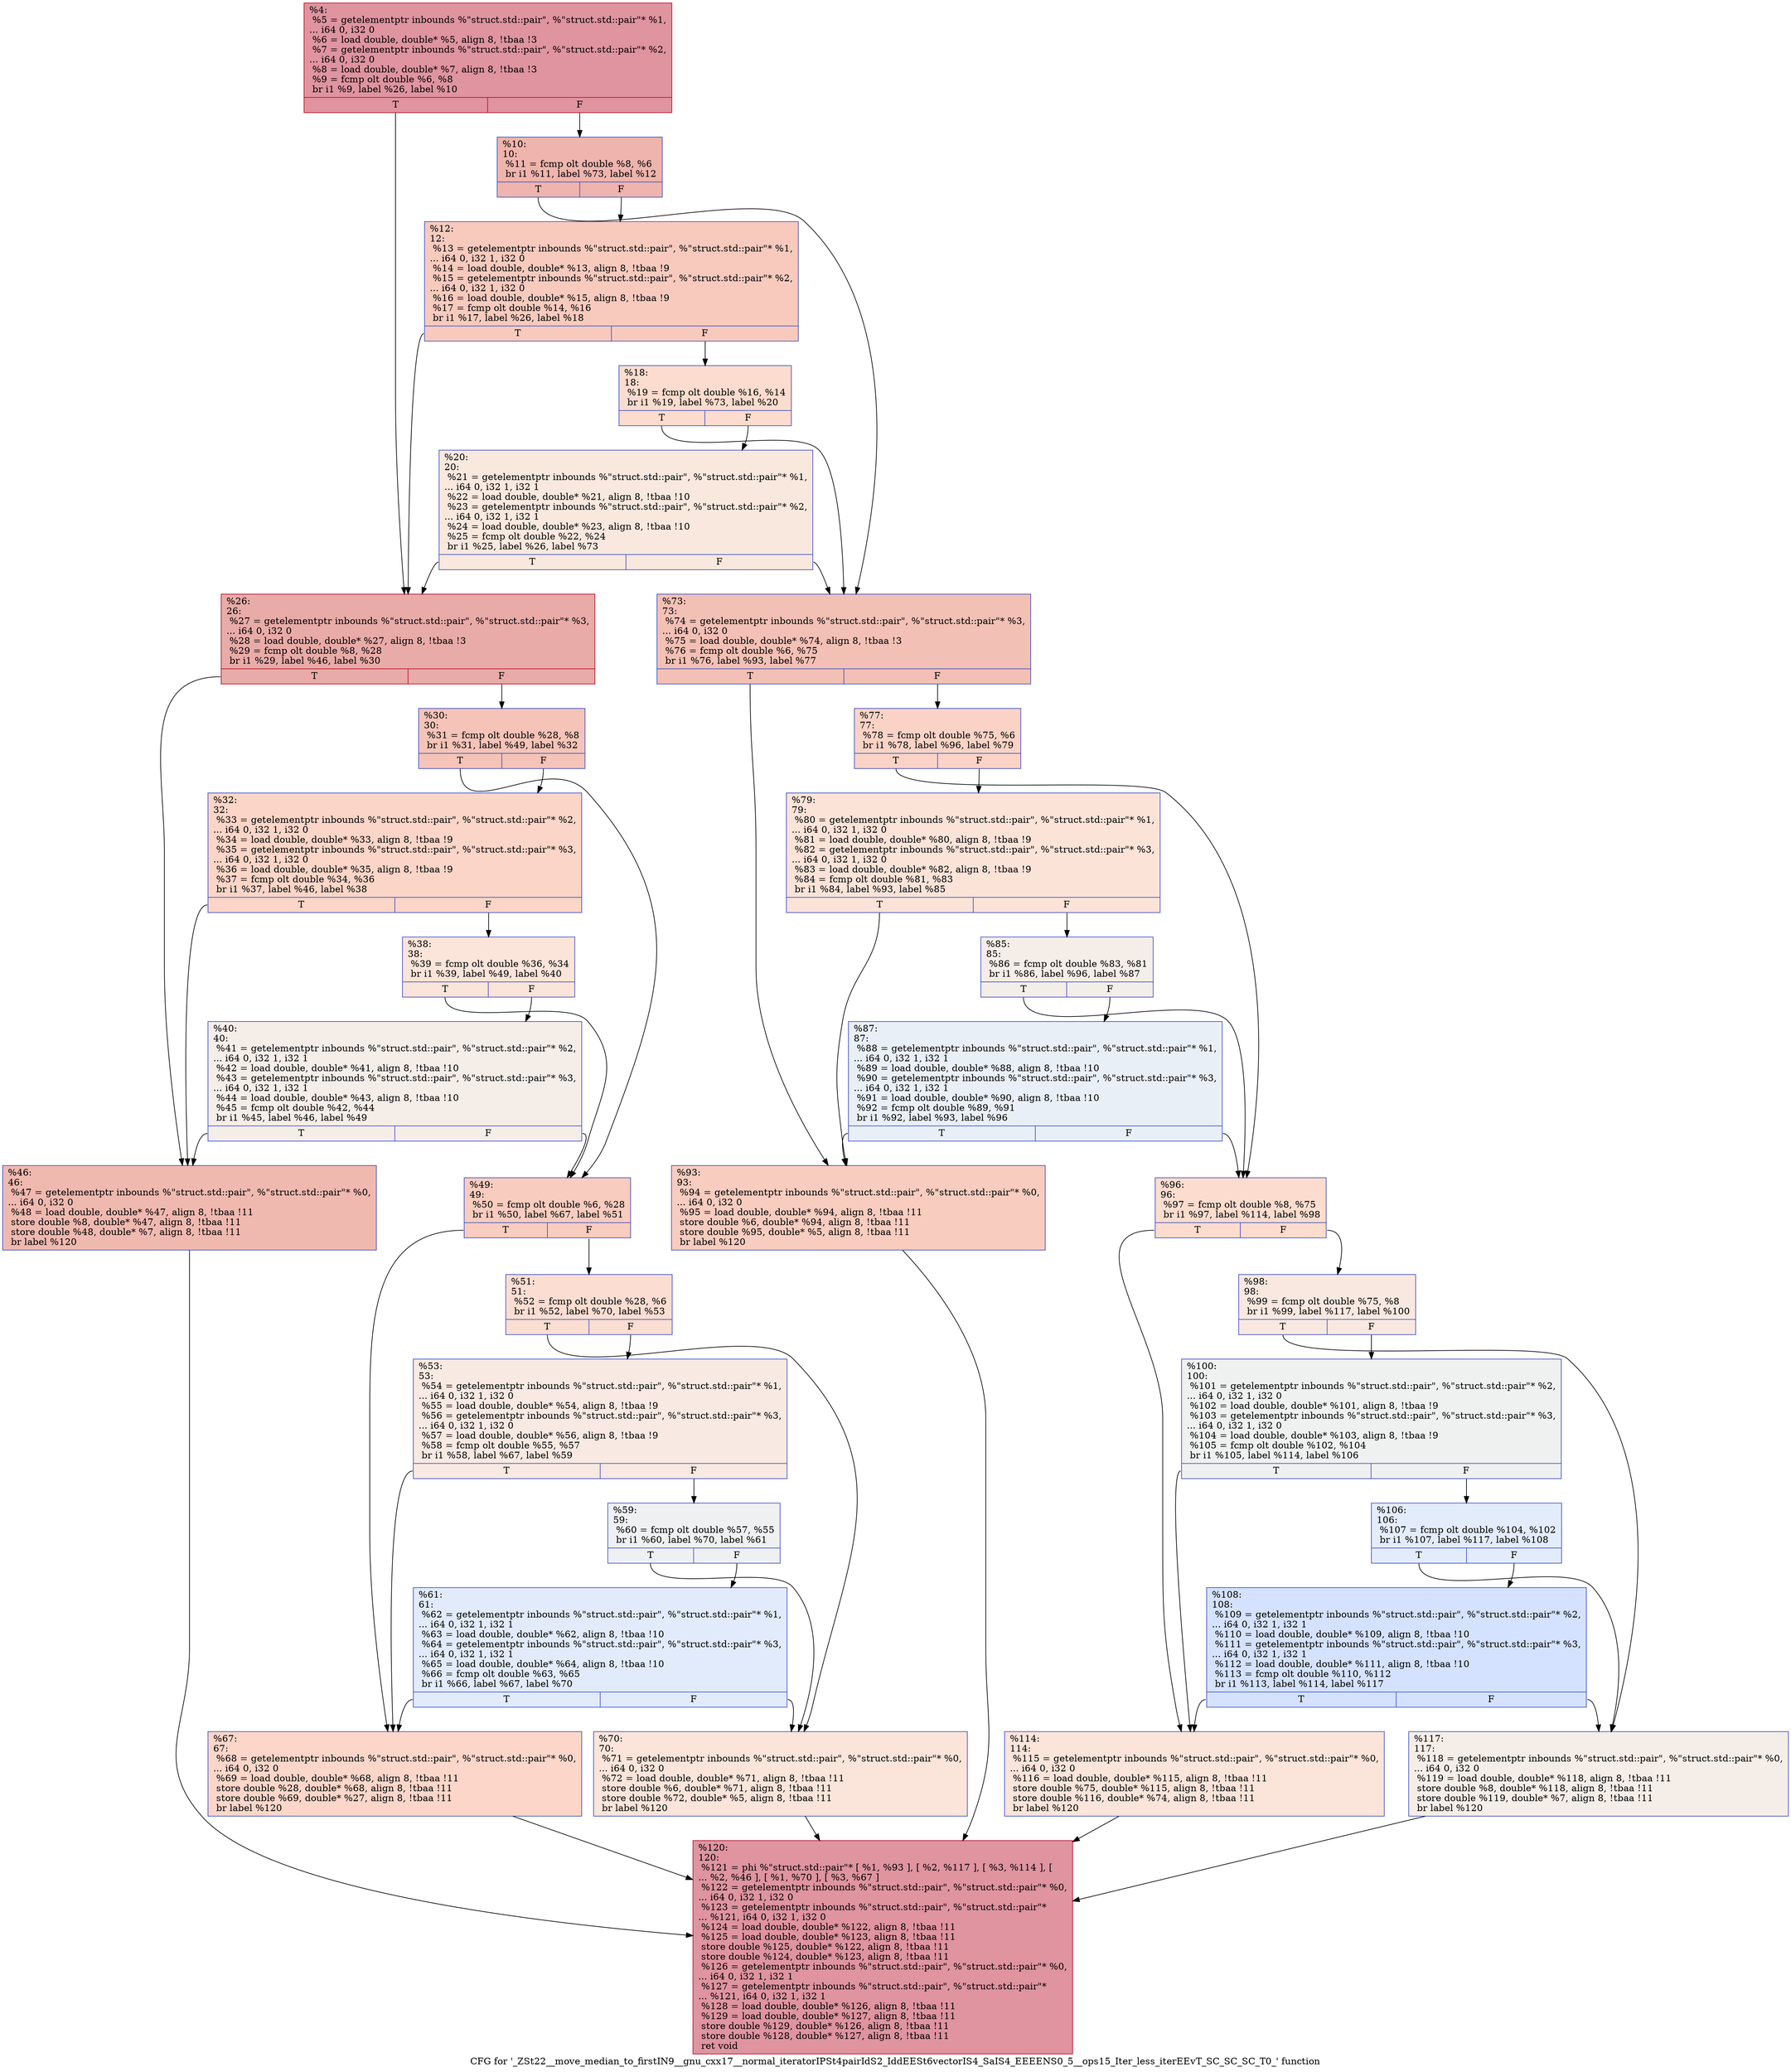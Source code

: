 digraph "CFG for '_ZSt22__move_median_to_firstIN9__gnu_cxx17__normal_iteratorIPSt4pairIdS2_IddEESt6vectorIS4_SaIS4_EEEENS0_5__ops15_Iter_less_iterEEvT_SC_SC_SC_T0_' function" {
	label="CFG for '_ZSt22__move_median_to_firstIN9__gnu_cxx17__normal_iteratorIPSt4pairIdS2_IddEESt6vectorIS4_SaIS4_EEEENS0_5__ops15_Iter_less_iterEEvT_SC_SC_SC_T0_' function";

	Node0x55e2c5d2c0d0 [shape=record,color="#b70d28ff", style=filled, fillcolor="#b70d2870",label="{%4:\l  %5 = getelementptr inbounds %\"struct.std::pair\", %\"struct.std::pair\"* %1,\l... i64 0, i32 0\l  %6 = load double, double* %5, align 8, !tbaa !3\l  %7 = getelementptr inbounds %\"struct.std::pair\", %\"struct.std::pair\"* %2,\l... i64 0, i32 0\l  %8 = load double, double* %7, align 8, !tbaa !3\l  %9 = fcmp olt double %6, %8\l  br i1 %9, label %26, label %10\l|{<s0>T|<s1>F}}"];
	Node0x55e2c5d2c0d0:s0 -> Node0x55e2c5d2c120;
	Node0x55e2c5d2c0d0:s1 -> Node0x55e2c5d2c460;
	Node0x55e2c5d2c460 [shape=record,color="#3d50c3ff", style=filled, fillcolor="#d8564670",label="{%10:\l10:                                               \l  %11 = fcmp olt double %8, %6\l  br i1 %11, label %73, label %12\l|{<s0>T|<s1>F}}"];
	Node0x55e2c5d2c460:s0 -> Node0x55e2c5d2c5f0;
	Node0x55e2c5d2c460:s1 -> Node0x55e2c5d2c640;
	Node0x55e2c5d2c640 [shape=record,color="#3d50c3ff", style=filled, fillcolor="#ef886b70",label="{%12:\l12:                                               \l  %13 = getelementptr inbounds %\"struct.std::pair\", %\"struct.std::pair\"* %1,\l... i64 0, i32 1, i32 0\l  %14 = load double, double* %13, align 8, !tbaa !9\l  %15 = getelementptr inbounds %\"struct.std::pair\", %\"struct.std::pair\"* %2,\l... i64 0, i32 1, i32 0\l  %16 = load double, double* %15, align 8, !tbaa !9\l  %17 = fcmp olt double %14, %16\l  br i1 %17, label %26, label %18\l|{<s0>T|<s1>F}}"];
	Node0x55e2c5d2c640:s0 -> Node0x55e2c5d2c120;
	Node0x55e2c5d2c640:s1 -> Node0x55e2c5d2ca20;
	Node0x55e2c5d2ca20 [shape=record,color="#3d50c3ff", style=filled, fillcolor="#f7af9170",label="{%18:\l18:                                               \l  %19 = fcmp olt double %16, %14\l  br i1 %19, label %73, label %20\l|{<s0>T|<s1>F}}"];
	Node0x55e2c5d2ca20:s0 -> Node0x55e2c5d2c5f0;
	Node0x55e2c5d2ca20:s1 -> Node0x55e2c5d2cbb0;
	Node0x55e2c5d2cbb0 [shape=record,color="#3d50c3ff", style=filled, fillcolor="#f2cab570",label="{%20:\l20:                                               \l  %21 = getelementptr inbounds %\"struct.std::pair\", %\"struct.std::pair\"* %1,\l... i64 0, i32 1, i32 1\l  %22 = load double, double* %21, align 8, !tbaa !10\l  %23 = getelementptr inbounds %\"struct.std::pair\", %\"struct.std::pair\"* %2,\l... i64 0, i32 1, i32 1\l  %24 = load double, double* %23, align 8, !tbaa !10\l  %25 = fcmp olt double %22, %24\l  br i1 %25, label %26, label %73\l|{<s0>T|<s1>F}}"];
	Node0x55e2c5d2cbb0:s0 -> Node0x55e2c5d2c120;
	Node0x55e2c5d2cbb0:s1 -> Node0x55e2c5d2c5f0;
	Node0x55e2c5d2c120 [shape=record,color="#b70d28ff", style=filled, fillcolor="#cc403a70",label="{%26:\l26:                                               \l  %27 = getelementptr inbounds %\"struct.std::pair\", %\"struct.std::pair\"* %3,\l... i64 0, i32 0\l  %28 = load double, double* %27, align 8, !tbaa !3\l  %29 = fcmp olt double %8, %28\l  br i1 %29, label %46, label %30\l|{<s0>T|<s1>F}}"];
	Node0x55e2c5d2c120:s0 -> Node0x55e2c5d2d250;
	Node0x55e2c5d2c120:s1 -> Node0x55e2c5d2d2a0;
	Node0x55e2c5d2d2a0 [shape=record,color="#3d50c3ff", style=filled, fillcolor="#e8765c70",label="{%30:\l30:                                               \l  %31 = fcmp olt double %28, %8\l  br i1 %31, label %49, label %32\l|{<s0>T|<s1>F}}"];
	Node0x55e2c5d2d2a0:s0 -> Node0x55e2c5d2d430;
	Node0x55e2c5d2d2a0:s1 -> Node0x55e2c5d2d480;
	Node0x55e2c5d2d480 [shape=record,color="#3d50c3ff", style=filled, fillcolor="#f5a08170",label="{%32:\l32:                                               \l  %33 = getelementptr inbounds %\"struct.std::pair\", %\"struct.std::pair\"* %2,\l... i64 0, i32 1, i32 0\l  %34 = load double, double* %33, align 8, !tbaa !9\l  %35 = getelementptr inbounds %\"struct.std::pair\", %\"struct.std::pair\"* %3,\l... i64 0, i32 1, i32 0\l  %36 = load double, double* %35, align 8, !tbaa !9\l  %37 = fcmp olt double %34, %36\l  br i1 %37, label %46, label %38\l|{<s0>T|<s1>F}}"];
	Node0x55e2c5d2d480:s0 -> Node0x55e2c5d2d250;
	Node0x55e2c5d2d480:s1 -> Node0x55e2c5d2d8f0;
	Node0x55e2c5d2d8f0 [shape=record,color="#3d50c3ff", style=filled, fillcolor="#f5c1a970",label="{%38:\l38:                                               \l  %39 = fcmp olt double %36, %34\l  br i1 %39, label %49, label %40\l|{<s0>T|<s1>F}}"];
	Node0x55e2c5d2d8f0:s0 -> Node0x55e2c5d2d430;
	Node0x55e2c5d2d8f0:s1 -> Node0x55e2c5d2da80;
	Node0x55e2c5d2da80 [shape=record,color="#3d50c3ff", style=filled, fillcolor="#e8d6cc70",label="{%40:\l40:                                               \l  %41 = getelementptr inbounds %\"struct.std::pair\", %\"struct.std::pair\"* %2,\l... i64 0, i32 1, i32 1\l  %42 = load double, double* %41, align 8, !tbaa !10\l  %43 = getelementptr inbounds %\"struct.std::pair\", %\"struct.std::pair\"* %3,\l... i64 0, i32 1, i32 1\l  %44 = load double, double* %43, align 8, !tbaa !10\l  %45 = fcmp olt double %42, %44\l  br i1 %45, label %46, label %49\l|{<s0>T|<s1>F}}"];
	Node0x55e2c5d2da80:s0 -> Node0x55e2c5d2d250;
	Node0x55e2c5d2da80:s1 -> Node0x55e2c5d2d430;
	Node0x55e2c5d2d250 [shape=record,color="#3d50c3ff", style=filled, fillcolor="#de614d70",label="{%46:\l46:                                               \l  %47 = getelementptr inbounds %\"struct.std::pair\", %\"struct.std::pair\"* %0,\l... i64 0, i32 0\l  %48 = load double, double* %47, align 8, !tbaa !11\l  store double %8, double* %47, align 8, !tbaa !11\l  store double %48, double* %7, align 8, !tbaa !11\l  br label %120\l}"];
	Node0x55e2c5d2d250 -> Node0x55e2c5d2e1b0;
	Node0x55e2c5d2d430 [shape=record,color="#3d50c3ff", style=filled, fillcolor="#f08b6e70",label="{%49:\l49:                                               \l  %50 = fcmp olt double %6, %28\l  br i1 %50, label %67, label %51\l|{<s0>T|<s1>F}}"];
	Node0x55e2c5d2d430:s0 -> Node0x55e2c5d2e300;
	Node0x55e2c5d2d430:s1 -> Node0x55e2c5d2e350;
	Node0x55e2c5d2e350 [shape=record,color="#3d50c3ff", style=filled, fillcolor="#f7b39670",label="{%51:\l51:                                               \l  %52 = fcmp olt double %28, %6\l  br i1 %52, label %70, label %53\l|{<s0>T|<s1>F}}"];
	Node0x55e2c5d2e350:s0 -> Node0x55e2c5d2e4e0;
	Node0x55e2c5d2e350:s1 -> Node0x55e2c5d2e530;
	Node0x55e2c5d2e530 [shape=record,color="#3d50c3ff", style=filled, fillcolor="#efcebd70",label="{%53:\l53:                                               \l  %54 = getelementptr inbounds %\"struct.std::pair\", %\"struct.std::pair\"* %1,\l... i64 0, i32 1, i32 0\l  %55 = load double, double* %54, align 8, !tbaa !9\l  %56 = getelementptr inbounds %\"struct.std::pair\", %\"struct.std::pair\"* %3,\l... i64 0, i32 1, i32 0\l  %57 = load double, double* %56, align 8, !tbaa !9\l  %58 = fcmp olt double %55, %57\l  br i1 %58, label %67, label %59\l|{<s0>T|<s1>F}}"];
	Node0x55e2c5d2e530:s0 -> Node0x55e2c5d2e300;
	Node0x55e2c5d2e530:s1 -> Node0x55e2c5d2e9a0;
	Node0x55e2c5d2e9a0 [shape=record,color="#3d50c3ff", style=filled, fillcolor="#d9dce170",label="{%59:\l59:                                               \l  %60 = fcmp olt double %57, %55\l  br i1 %60, label %70, label %61\l|{<s0>T|<s1>F}}"];
	Node0x55e2c5d2e9a0:s0 -> Node0x55e2c5d2e4e0;
	Node0x55e2c5d2e9a0:s1 -> Node0x55e2c5d2eb30;
	Node0x55e2c5d2eb30 [shape=record,color="#3d50c3ff", style=filled, fillcolor="#bbd1f870",label="{%61:\l61:                                               \l  %62 = getelementptr inbounds %\"struct.std::pair\", %\"struct.std::pair\"* %1,\l... i64 0, i32 1, i32 1\l  %63 = load double, double* %62, align 8, !tbaa !10\l  %64 = getelementptr inbounds %\"struct.std::pair\", %\"struct.std::pair\"* %3,\l... i64 0, i32 1, i32 1\l  %65 = load double, double* %64, align 8, !tbaa !10\l  %66 = fcmp olt double %63, %65\l  br i1 %66, label %67, label %70\l|{<s0>T|<s1>F}}"];
	Node0x55e2c5d2eb30:s0 -> Node0x55e2c5d2e300;
	Node0x55e2c5d2eb30:s1 -> Node0x55e2c5d2e4e0;
	Node0x55e2c5d2e300 [shape=record,color="#3d50c3ff", style=filled, fillcolor="#f6a38570",label="{%67:\l67:                                               \l  %68 = getelementptr inbounds %\"struct.std::pair\", %\"struct.std::pair\"* %0,\l... i64 0, i32 0\l  %69 = load double, double* %68, align 8, !tbaa !11\l  store double %28, double* %68, align 8, !tbaa !11\l  store double %69, double* %27, align 8, !tbaa !11\l  br label %120\l}"];
	Node0x55e2c5d2e300 -> Node0x55e2c5d2e1b0;
	Node0x55e2c5d2e4e0 [shape=record,color="#3d50c3ff", style=filled, fillcolor="#f5c1a970",label="{%70:\l70:                                               \l  %71 = getelementptr inbounds %\"struct.std::pair\", %\"struct.std::pair\"* %0,\l... i64 0, i32 0\l  %72 = load double, double* %71, align 8, !tbaa !11\l  store double %6, double* %71, align 8, !tbaa !11\l  store double %72, double* %5, align 8, !tbaa !11\l  br label %120\l}"];
	Node0x55e2c5d2e4e0 -> Node0x55e2c5d2e1b0;
	Node0x55e2c5d2c5f0 [shape=record,color="#3d50c3ff", style=filled, fillcolor="#e5705870",label="{%73:\l73:                                               \l  %74 = getelementptr inbounds %\"struct.std::pair\", %\"struct.std::pair\"* %3,\l... i64 0, i32 0\l  %75 = load double, double* %74, align 8, !tbaa !3\l  %76 = fcmp olt double %6, %75\l  br i1 %76, label %93, label %77\l|{<s0>T|<s1>F}}"];
	Node0x55e2c5d2c5f0:s0 -> Node0x55e2c5d0d370;
	Node0x55e2c5d2c5f0:s1 -> Node0x55e2c5d0d3c0;
	Node0x55e2c5d0d3c0 [shape=record,color="#3d50c3ff", style=filled, fillcolor="#f59c7d70",label="{%77:\l77:                                               \l  %78 = fcmp olt double %75, %6\l  br i1 %78, label %96, label %79\l|{<s0>T|<s1>F}}"];
	Node0x55e2c5d0d3c0:s0 -> Node0x55e2c5d0d550;
	Node0x55e2c5d0d3c0:s1 -> Node0x55e2c5d0d5a0;
	Node0x55e2c5d0d5a0 [shape=record,color="#3d50c3ff", style=filled, fillcolor="#f6bfa670",label="{%79:\l79:                                               \l  %80 = getelementptr inbounds %\"struct.std::pair\", %\"struct.std::pair\"* %1,\l... i64 0, i32 1, i32 0\l  %81 = load double, double* %80, align 8, !tbaa !9\l  %82 = getelementptr inbounds %\"struct.std::pair\", %\"struct.std::pair\"* %3,\l... i64 0, i32 1, i32 0\l  %83 = load double, double* %82, align 8, !tbaa !9\l  %84 = fcmp olt double %81, %83\l  br i1 %84, label %93, label %85\l|{<s0>T|<s1>F}}"];
	Node0x55e2c5d0d5a0:s0 -> Node0x55e2c5d0d370;
	Node0x55e2c5d0d5a0:s1 -> Node0x55e2c5d0d9d0;
	Node0x55e2c5d0d9d0 [shape=record,color="#3d50c3ff", style=filled, fillcolor="#e8d6cc70",label="{%85:\l85:                                               \l  %86 = fcmp olt double %83, %81\l  br i1 %86, label %96, label %87\l|{<s0>T|<s1>F}}"];
	Node0x55e2c5d0d9d0:s0 -> Node0x55e2c5d0d550;
	Node0x55e2c5d0d9d0:s1 -> Node0x55e2c5d0db60;
	Node0x55e2c5d0db60 [shape=record,color="#3d50c3ff", style=filled, fillcolor="#cedaeb70",label="{%87:\l87:                                               \l  %88 = getelementptr inbounds %\"struct.std::pair\", %\"struct.std::pair\"* %1,\l... i64 0, i32 1, i32 1\l  %89 = load double, double* %88, align 8, !tbaa !10\l  %90 = getelementptr inbounds %\"struct.std::pair\", %\"struct.std::pair\"* %3,\l... i64 0, i32 1, i32 1\l  %91 = load double, double* %90, align 8, !tbaa !10\l  %92 = fcmp olt double %89, %91\l  br i1 %92, label %93, label %96\l|{<s0>T|<s1>F}}"];
	Node0x55e2c5d0db60:s0 -> Node0x55e2c5d0d370;
	Node0x55e2c5d0db60:s1 -> Node0x55e2c5d0d550;
	Node0x55e2c5d0d370 [shape=record,color="#3d50c3ff", style=filled, fillcolor="#f08b6e70",label="{%93:\l93:                                               \l  %94 = getelementptr inbounds %\"struct.std::pair\", %\"struct.std::pair\"* %0,\l... i64 0, i32 0\l  %95 = load double, double* %94, align 8, !tbaa !11\l  store double %6, double* %94, align 8, !tbaa !11\l  store double %95, double* %5, align 8, !tbaa !11\l  br label %120\l}"];
	Node0x55e2c5d0d370 -> Node0x55e2c5d2e1b0;
	Node0x55e2c5d0d550 [shape=record,color="#3d50c3ff", style=filled, fillcolor="#f7af9170",label="{%96:\l96:                                               \l  %97 = fcmp olt double %8, %75\l  br i1 %97, label %114, label %98\l|{<s0>T|<s1>F}}"];
	Node0x55e2c5d0d550:s0 -> Node0x55e2c5d0dc60;
	Node0x55e2c5d0d550:s1 -> Node0x55e2c5d307d0;
	Node0x55e2c5d307d0 [shape=record,color="#3d50c3ff", style=filled, fillcolor="#f1ccb870",label="{%98:\l98:                                               \l  %99 = fcmp olt double %75, %8\l  br i1 %99, label %117, label %100\l|{<s0>T|<s1>F}}"];
	Node0x55e2c5d307d0:s0 -> Node0x55e2c5d30960;
	Node0x55e2c5d307d0:s1 -> Node0x55e2c5d309b0;
	Node0x55e2c5d309b0 [shape=record,color="#3d50c3ff", style=filled, fillcolor="#dbdcde70",label="{%100:\l100:                                              \l  %101 = getelementptr inbounds %\"struct.std::pair\", %\"struct.std::pair\"* %2,\l... i64 0, i32 1, i32 0\l  %102 = load double, double* %101, align 8, !tbaa !9\l  %103 = getelementptr inbounds %\"struct.std::pair\", %\"struct.std::pair\"* %3,\l... i64 0, i32 1, i32 0\l  %104 = load double, double* %103, align 8, !tbaa !9\l  %105 = fcmp olt double %102, %104\l  br i1 %105, label %114, label %106\l|{<s0>T|<s1>F}}"];
	Node0x55e2c5d309b0:s0 -> Node0x55e2c5d0dc60;
	Node0x55e2c5d309b0:s1 -> Node0x55e2c5d30de0;
	Node0x55e2c5d30de0 [shape=record,color="#3d50c3ff", style=filled, fillcolor="#bfd3f670",label="{%106:\l106:                                              \l  %107 = fcmp olt double %104, %102\l  br i1 %107, label %117, label %108\l|{<s0>T|<s1>F}}"];
	Node0x55e2c5d30de0:s0 -> Node0x55e2c5d30960;
	Node0x55e2c5d30de0:s1 -> Node0x55e2c5d30f70;
	Node0x55e2c5d30f70 [shape=record,color="#3d50c3ff", style=filled, fillcolor="#9ebeff70",label="{%108:\l108:                                              \l  %109 = getelementptr inbounds %\"struct.std::pair\", %\"struct.std::pair\"* %2,\l... i64 0, i32 1, i32 1\l  %110 = load double, double* %109, align 8, !tbaa !10\l  %111 = getelementptr inbounds %\"struct.std::pair\", %\"struct.std::pair\"* %3,\l... i64 0, i32 1, i32 1\l  %112 = load double, double* %111, align 8, !tbaa !10\l  %113 = fcmp olt double %110, %112\l  br i1 %113, label %114, label %117\l|{<s0>T|<s1>F}}"];
	Node0x55e2c5d30f70:s0 -> Node0x55e2c5d0dc60;
	Node0x55e2c5d30f70:s1 -> Node0x55e2c5d30960;
	Node0x55e2c5d0dc60 [shape=record,color="#3d50c3ff", style=filled, fillcolor="#f5c1a970",label="{%114:\l114:                                              \l  %115 = getelementptr inbounds %\"struct.std::pair\", %\"struct.std::pair\"* %0,\l... i64 0, i32 0\l  %116 = load double, double* %115, align 8, !tbaa !11\l  store double %75, double* %115, align 8, !tbaa !11\l  store double %116, double* %74, align 8, !tbaa !11\l  br label %120\l}"];
	Node0x55e2c5d0dc60 -> Node0x55e2c5d2e1b0;
	Node0x55e2c5d30960 [shape=record,color="#3d50c3ff", style=filled, fillcolor="#e8d6cc70",label="{%117:\l117:                                              \l  %118 = getelementptr inbounds %\"struct.std::pair\", %\"struct.std::pair\"* %0,\l... i64 0, i32 0\l  %119 = load double, double* %118, align 8, !tbaa !11\l  store double %8, double* %118, align 8, !tbaa !11\l  store double %119, double* %7, align 8, !tbaa !11\l  br label %120\l}"];
	Node0x55e2c5d30960 -> Node0x55e2c5d2e1b0;
	Node0x55e2c5d2e1b0 [shape=record,color="#b70d28ff", style=filled, fillcolor="#b70d2870",label="{%120:\l120:                                              \l  %121 = phi %\"struct.std::pair\"* [ %1, %93 ], [ %2, %117 ], [ %3, %114 ], [\l... %2, %46 ], [ %1, %70 ], [ %3, %67 ]\l  %122 = getelementptr inbounds %\"struct.std::pair\", %\"struct.std::pair\"* %0,\l... i64 0, i32 1, i32 0\l  %123 = getelementptr inbounds %\"struct.std::pair\", %\"struct.std::pair\"*\l... %121, i64 0, i32 1, i32 0\l  %124 = load double, double* %122, align 8, !tbaa !11\l  %125 = load double, double* %123, align 8, !tbaa !11\l  store double %125, double* %122, align 8, !tbaa !11\l  store double %124, double* %123, align 8, !tbaa !11\l  %126 = getelementptr inbounds %\"struct.std::pair\", %\"struct.std::pair\"* %0,\l... i64 0, i32 1, i32 1\l  %127 = getelementptr inbounds %\"struct.std::pair\", %\"struct.std::pair\"*\l... %121, i64 0, i32 1, i32 1\l  %128 = load double, double* %126, align 8, !tbaa !11\l  %129 = load double, double* %127, align 8, !tbaa !11\l  store double %129, double* %126, align 8, !tbaa !11\l  store double %128, double* %127, align 8, !tbaa !11\l  ret void\l}"];
}
